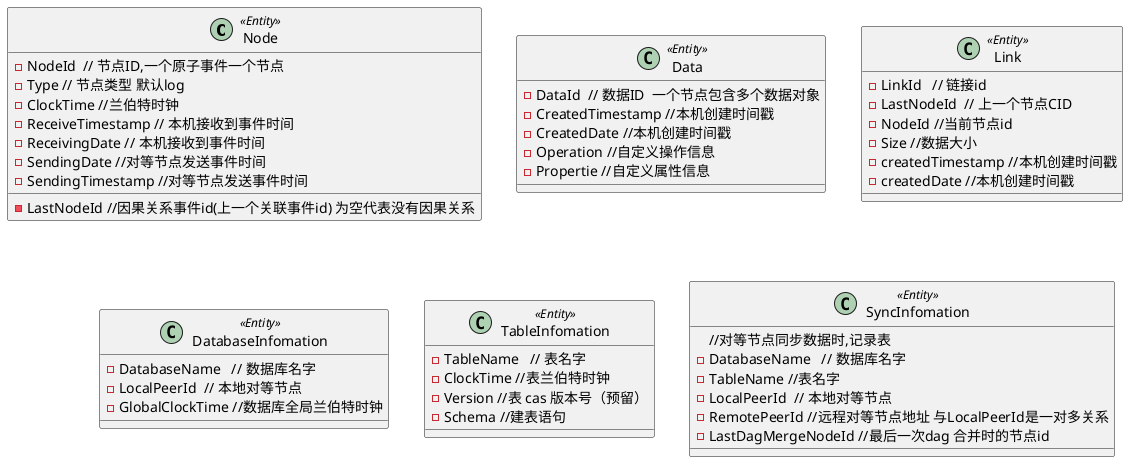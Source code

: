 

@startuml

class Node <<Entity>> {
    - NodeId  // 节点ID,一个原子事件一个节点
    - Type // 节点类型 默认log
    - ClockTime //兰伯特时钟
    - ReceiveTimestamp // 本机接收到事件时间
    - ReceivingDate // 本机接收到事件时间
    - SendingDate //对等节点发送事件时间
    - SendingTimestamp //对等节点发送事件时间
    - LastNodeId //因果关系事件id(上一个关联事件id) 为空代表没有因果关系                 
}


class Data <<Entity>> {
    - DataId  // 数据ID  一个节点包含多个数据对象
    - CreatedTimestamp //本机创建时间戳
    - CreatedDate //本机创建时间戳
    - Operation //自定义操作信息
    - Propertie //自定义属性信息                 
}

class Link <<Entity>> {
    - LinkId   // 链接id
    - LastNodeId  // 上一个节点CID
    - NodeId //当前节点id
    - Size //数据大小
    - createdTimestamp //本机创建时间戳
    - createdDate //本机创建时间戳
}


class DatabaseInfomation <<Entity>> {
    - DatabaseName   // 数据库名字
    - LocalPeerId  // 本地对等节点
    - GlobalClockTime //数据库全局兰伯特时钟
}


class TableInfomation <<Entity>> {
    - TableName   // 表名字
    - ClockTime //表兰伯特时钟
    - Version //表 cas 版本号（预留）
    - Schema //建表语句

}


class SyncInfomation <<Entity>> {
    //对等节点同步数据时,记录表
    - DatabaseName   // 数据库名字
    - TableName //表名字
    - LocalPeerId  // 本地对等节点
    - RemotePeerId //远程对等节点地址 与LocalPeerId是一对多关系
    - LastDagMergeNodeId //最后一次dag 合并时的节点id
}



@enduml